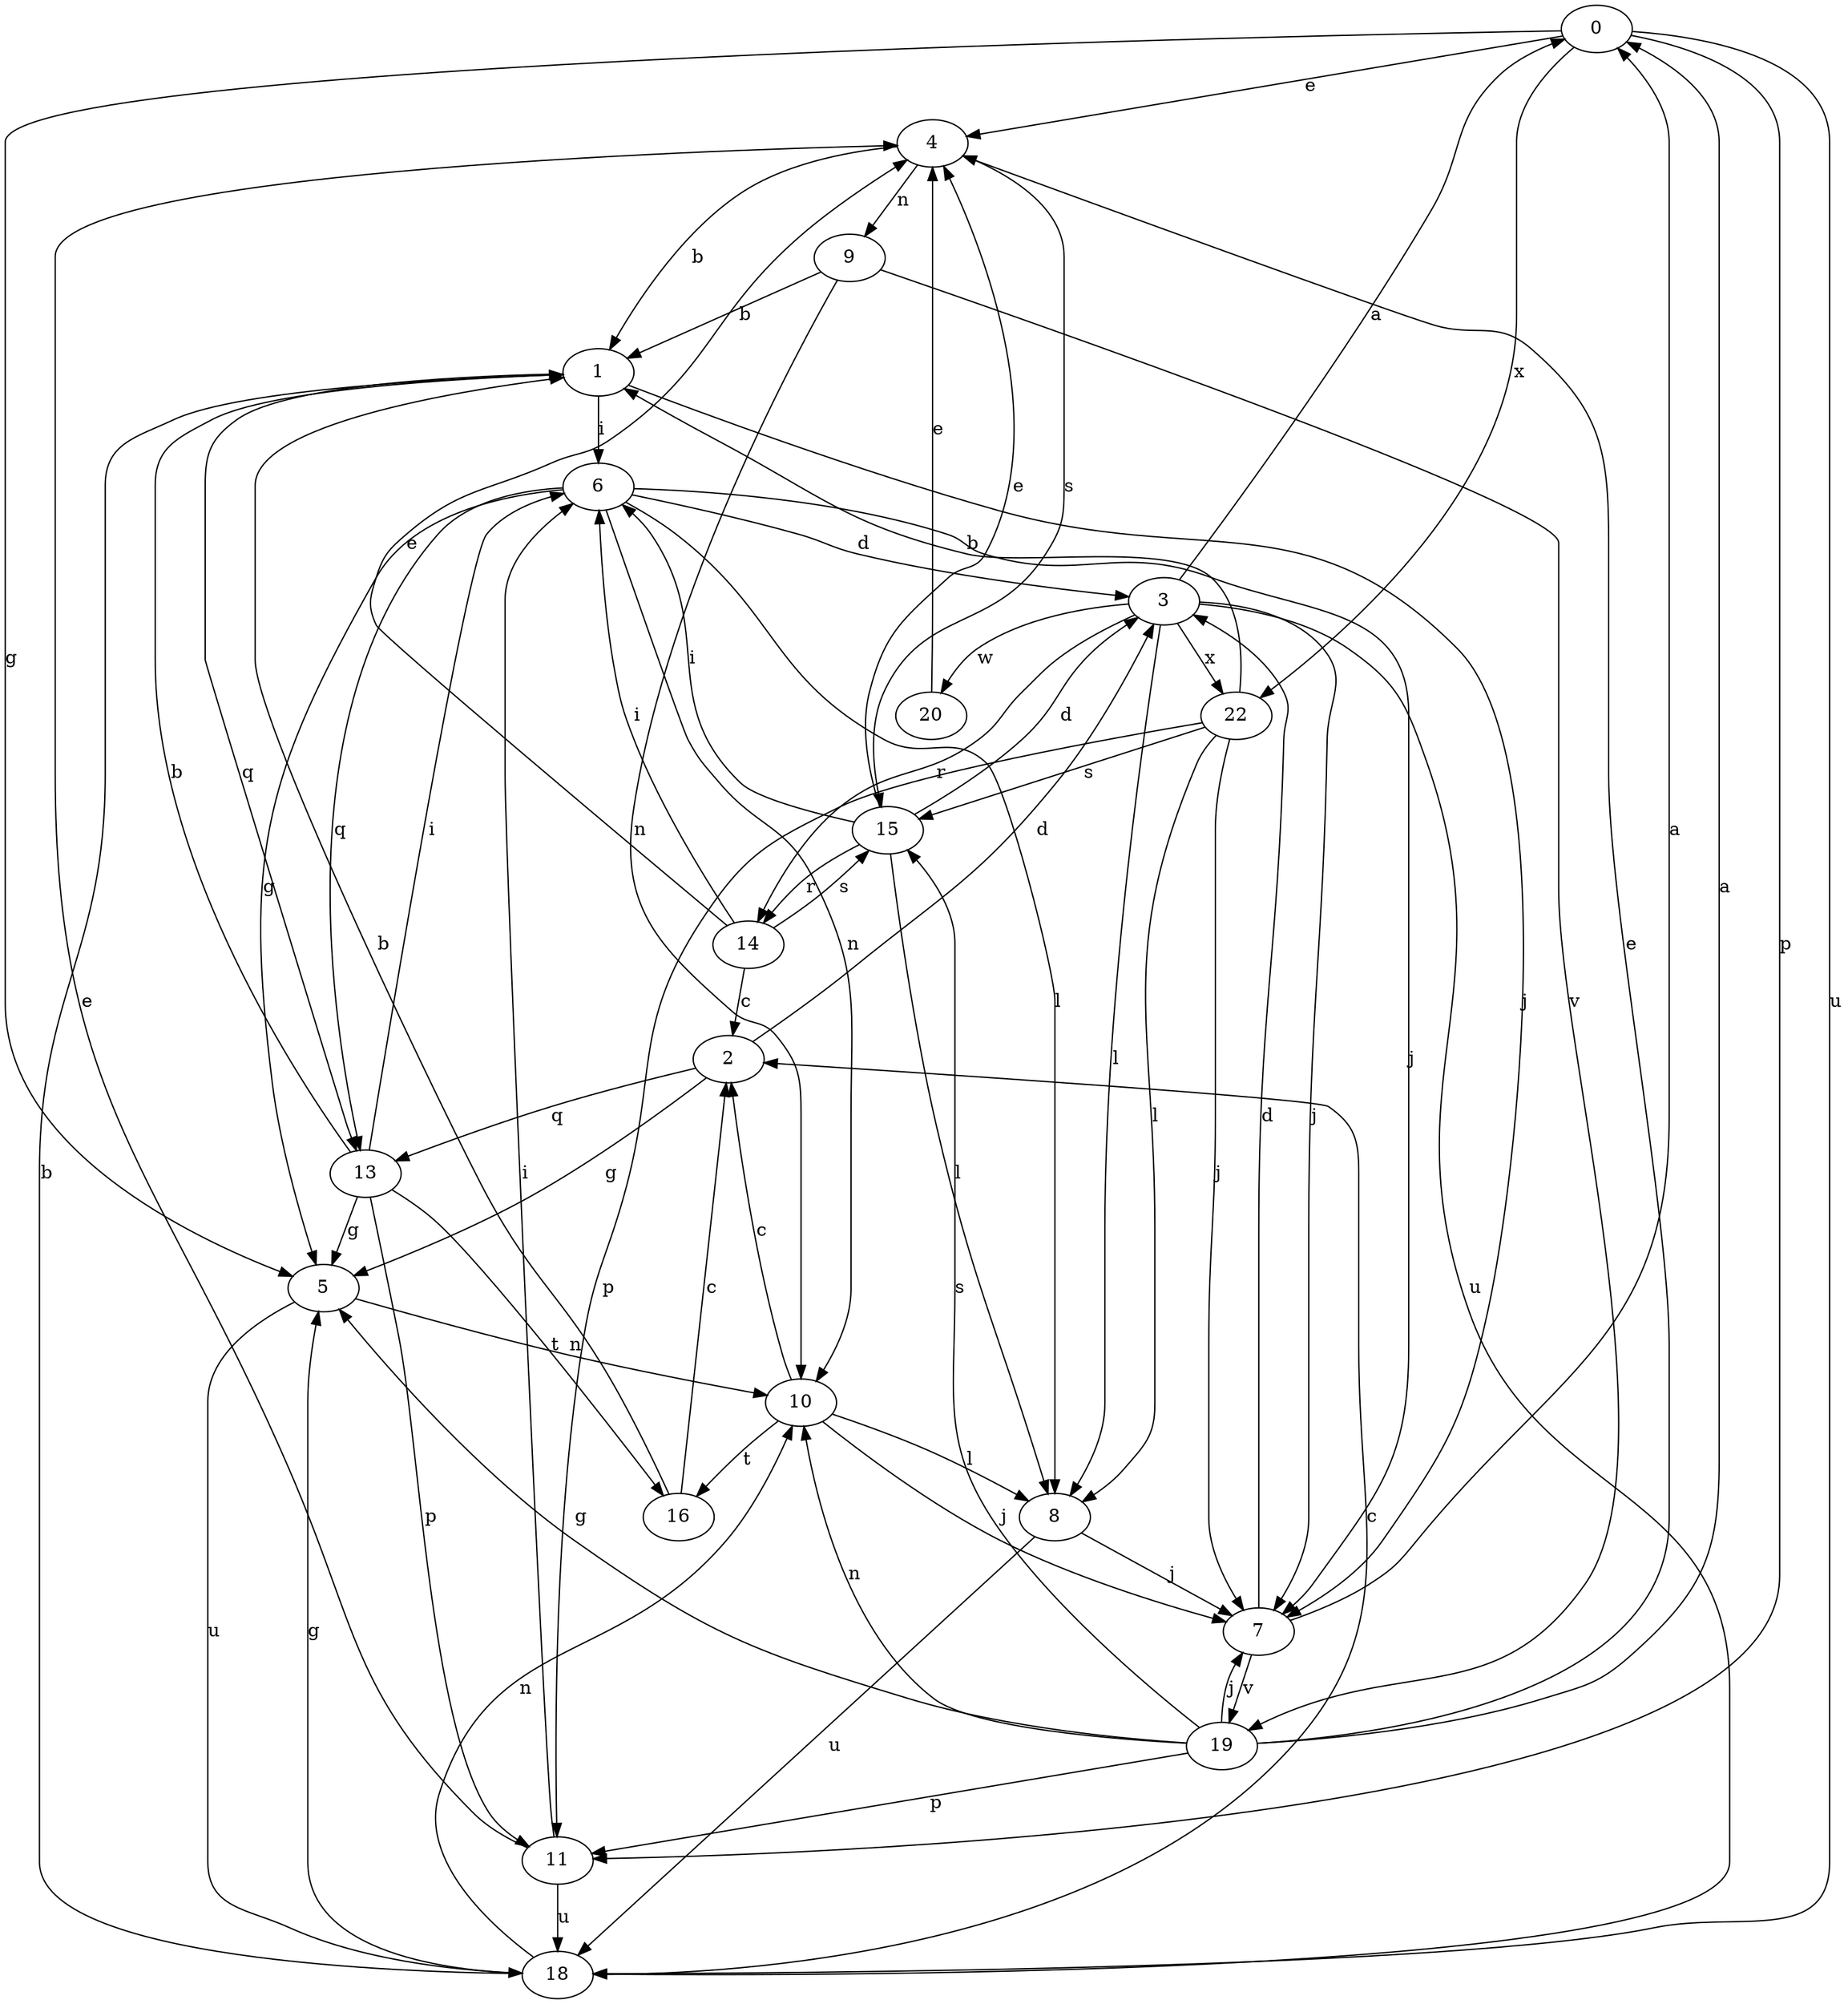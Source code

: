 strict digraph  {
0;
1;
2;
3;
4;
5;
6;
7;
8;
9;
10;
11;
13;
14;
15;
16;
18;
19;
20;
22;
0 -> 4  [label=e];
0 -> 5  [label=g];
0 -> 11  [label=p];
0 -> 18  [label=u];
0 -> 22  [label=x];
1 -> 6  [label=i];
1 -> 7  [label=j];
1 -> 13  [label=q];
2 -> 3  [label=d];
2 -> 5  [label=g];
2 -> 13  [label=q];
3 -> 0  [label=a];
3 -> 7  [label=j];
3 -> 8  [label=l];
3 -> 14  [label=r];
3 -> 18  [label=u];
3 -> 20  [label=w];
3 -> 22  [label=x];
4 -> 1  [label=b];
4 -> 9  [label=n];
4 -> 15  [label=s];
5 -> 10  [label=n];
5 -> 18  [label=u];
6 -> 3  [label=d];
6 -> 5  [label=g];
6 -> 7  [label=j];
6 -> 8  [label=l];
6 -> 10  [label=n];
6 -> 13  [label=q];
7 -> 0  [label=a];
7 -> 3  [label=d];
7 -> 19  [label=v];
8 -> 7  [label=j];
8 -> 18  [label=u];
9 -> 1  [label=b];
9 -> 10  [label=n];
9 -> 19  [label=v];
10 -> 2  [label=c];
10 -> 7  [label=j];
10 -> 8  [label=l];
10 -> 16  [label=t];
11 -> 4  [label=e];
11 -> 6  [label=i];
11 -> 18  [label=u];
13 -> 1  [label=b];
13 -> 5  [label=g];
13 -> 6  [label=i];
13 -> 11  [label=p];
13 -> 16  [label=t];
14 -> 2  [label=c];
14 -> 4  [label=e];
14 -> 6  [label=i];
14 -> 15  [label=s];
15 -> 3  [label=d];
15 -> 4  [label=e];
15 -> 6  [label=i];
15 -> 8  [label=l];
15 -> 14  [label=r];
16 -> 1  [label=b];
16 -> 2  [label=c];
18 -> 1  [label=b];
18 -> 2  [label=c];
18 -> 5  [label=g];
18 -> 10  [label=n];
19 -> 0  [label=a];
19 -> 4  [label=e];
19 -> 5  [label=g];
19 -> 7  [label=j];
19 -> 10  [label=n];
19 -> 11  [label=p];
19 -> 15  [label=s];
20 -> 4  [label=e];
22 -> 1  [label=b];
22 -> 7  [label=j];
22 -> 8  [label=l];
22 -> 11  [label=p];
22 -> 15  [label=s];
}
